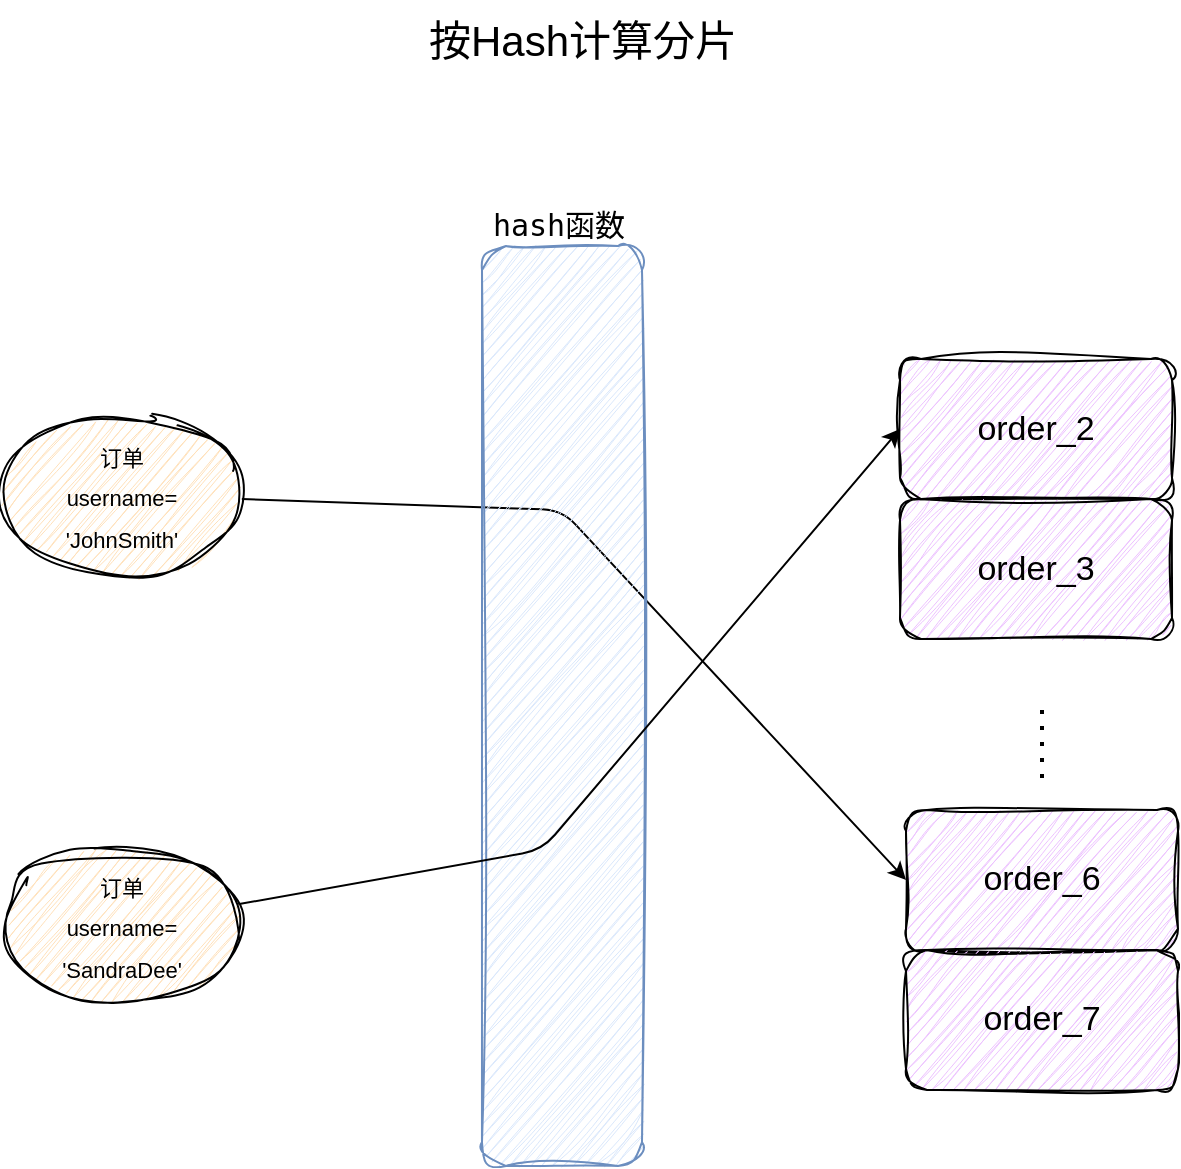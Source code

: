 <mxfile>
    <diagram id="v9TVZ-JC40ygtIh2hFDl" name="Page-1">
        <mxGraphModel dx="884" dy="1065" grid="1" gridSize="10" guides="1" tooltips="1" connect="1" arrows="1" fold="1" page="1" pageScale="1" pageWidth="827" pageHeight="1169" math="0" shadow="0">
            <root>
                <mxCell id="0"/>
                <mxCell id="1" parent="0"/>
                <mxCell id="2" value="&lt;span style=&quot;font-size: 17px;&quot;&gt;order_2&lt;/span&gt;" style="rounded=1;whiteSpace=wrap;html=1;fillStyle=hachure;fillColor=#EDC2FF;glass=0;shadow=0;sketch=1;curveFitting=1;jiggle=2;" parent="1" vertex="1">
                    <mxGeometry x="559" y="284.5" width="136" height="70" as="geometry"/>
                </mxCell>
                <mxCell id="4" value="&lt;font style=&quot;font-size: 17px;&quot;&gt;order_3&lt;/font&gt;" style="rounded=1;whiteSpace=wrap;html=1;fillStyle=hachure;fillColor=#EDC2FF;glass=0;shadow=0;sketch=1;curveFitting=1;jiggle=2;" parent="1" vertex="1">
                    <mxGeometry x="559" y="354.5" width="136" height="70" as="geometry"/>
                </mxCell>
                <mxCell id="5" value="&lt;font style=&quot;font-size: 17px;&quot;&gt;order_6&lt;/font&gt;" style="rounded=1;whiteSpace=wrap;html=1;fillStyle=hachure;fillColor=#EDC2FF;glass=0;shadow=0;sketch=1;curveFitting=1;jiggle=2;" parent="1" vertex="1">
                    <mxGeometry x="562" y="510" width="136" height="70" as="geometry"/>
                </mxCell>
                <mxCell id="6" value="&lt;font style=&quot;font-size: 17px;&quot;&gt;order_7&lt;/font&gt;" style="rounded=1;whiteSpace=wrap;html=1;fillStyle=hachure;fillColor=#EDC2FF;glass=0;shadow=0;sketch=1;curveFitting=1;jiggle=2;" parent="1" vertex="1">
                    <mxGeometry x="562" y="580" width="136" height="70" as="geometry"/>
                </mxCell>
                <mxCell id="16" style="edgeStyle=none;hachureGap=4;html=1;fontFamily=Helvetica;fontSource=https%3A%2F%2Ffonts.googleapis.com%2Fcss%3Ffamily%3DArchitects%2BDaughter;fontSize=21;fontColor=default;entryX=0;entryY=0.5;entryDx=0;entryDy=0;" parent="1" source="7" target="5" edge="1">
                    <mxGeometry relative="1" as="geometry">
                        <Array as="points">
                            <mxPoint x="390" y="360"/>
                        </Array>
                    </mxGeometry>
                </mxCell>
                <mxCell id="7" value="&lt;font style=&quot;font-size: 11px;&quot;&gt;订单&lt;br&gt;username=&lt;br&gt;'JohnSmith'&lt;br&gt;&lt;/font&gt;" style="ellipse;whiteSpace=wrap;html=1;rounded=1;shadow=0;glass=0;fillStyle=hachure;strokeColor=default;fontFamily=Helvetica;fontSize=17;fontColor=default;fillColor=#FFE1BA;sketch=1;curveFitting=1;jiggle=2;" parent="1" vertex="1">
                    <mxGeometry x="110" y="312.5" width="120" height="80" as="geometry"/>
                </mxCell>
                <mxCell id="8" value="&lt;font style=&quot;font-size: 21px;&quot;&gt;按Hash计算分片&lt;/font&gt;" style="text;html=1;align=center;verticalAlign=middle;resizable=0;points=[];autosize=1;strokeColor=none;fillColor=none;fontSize=11;fontFamily=Helvetica;fontColor=default;hachureGap=4;fontSource=https%3A%2F%2Ffonts.googleapis.com%2Fcss%3Ffamily%3DArchitects%2BDaughter;rounded=1;sketch=1;curveFitting=1;jiggle=2;" parent="1" vertex="1">
                    <mxGeometry x="310" y="105" width="180" height="40" as="geometry"/>
                </mxCell>
                <mxCell id="19" value="" style="rounded=1;whiteSpace=wrap;html=1;hachureGap=4;fontFamily=Architects Daughter;fontSource=https%3A%2F%2Ffonts.googleapis.com%2Fcss%3Ffamily%3DArchitects%2BDaughter;fontSize=20;fillColor=#dae8fc;strokeColor=#6c8ebf;sketch=1;curveFitting=1;jiggle=2;" vertex="1" parent="1">
                    <mxGeometry x="350" y="228" width="80" height="460" as="geometry"/>
                </mxCell>
                <mxCell id="14" style="edgeStyle=none;hachureGap=4;html=1;fontFamily=Helvetica;fontSource=https%3A%2F%2Ffonts.googleapis.com%2Fcss%3Ffamily%3DArchitects%2BDaughter;fontSize=21;fontColor=default;entryX=0;entryY=0.5;entryDx=0;entryDy=0;" parent="1" source="13" target="2" edge="1">
                    <mxGeometry relative="1" as="geometry">
                        <Array as="points">
                            <mxPoint x="380" y="530"/>
                        </Array>
                    </mxGeometry>
                </mxCell>
                <mxCell id="13" value="&lt;font style=&quot;font-size: 11px;&quot;&gt;订单&lt;br&gt;username=&lt;br&gt;'SandraDee'&lt;br&gt;&lt;/font&gt;" style="ellipse;whiteSpace=wrap;html=1;rounded=1;shadow=0;glass=0;fillStyle=hachure;strokeColor=default;fontFamily=Helvetica;fontSize=17;fontColor=default;fillColor=#FFE1BA;sketch=1;curveFitting=1;jiggle=2;" parent="1" vertex="1">
                    <mxGeometry x="110" y="527.5" width="120" height="80" as="geometry"/>
                </mxCell>
                <mxCell id="20" value="&lt;pre&gt;&lt;font style=&quot;font-size: 15px;&quot;&gt;hash函数&lt;/font&gt;&lt;/pre&gt;" style="text;html=1;align=center;verticalAlign=middle;resizable=0;points=[];autosize=1;strokeColor=none;fillColor=none;fontSize=20;fontFamily=Architects Daughter;hachureGap=4;fontSource=https%3A%2F%2Ffonts.googleapis.com%2Fcss%3Ffamily%3DArchitects%2BDaughter;rounded=1;sketch=1;curveFitting=1;jiggle=2;" vertex="1" parent="1">
                    <mxGeometry x="343" y="175" width="90" height="80" as="geometry"/>
                </mxCell>
                <mxCell id="21" value="&lt;font style=&quot;&quot;&gt;&lt;b style=&quot;&quot;&gt;&lt;br&gt;&lt;/b&gt;&lt;/font&gt;" style="text;html=1;align=center;verticalAlign=middle;resizable=0;points=[];autosize=1;strokeColor=none;fillColor=none;fontSize=15;fontFamily=Architects Daughter;hachureGap=4;fontSource=https%3A%2F%2Ffonts.googleapis.com%2Fcss%3Ffamily%3DArchitects%2BDaughter;rounded=1;sketch=1;curveFitting=1;jiggle=2;" vertex="1" parent="1">
                    <mxGeometry x="620" y="435" width="20" height="30" as="geometry"/>
                </mxCell>
                <mxCell id="22" value="" style="endArrow=none;dashed=1;html=1;dashPattern=1 3;strokeWidth=2;hachureGap=4;fontFamily=Architects Daughter;fontSource=https%3A%2F%2Ffonts.googleapis.com%2Fcss%3Ffamily%3DArchitects%2BDaughter;fontSize=16;" edge="1" parent="1">
                    <mxGeometry width="50" height="50" relative="1" as="geometry">
                        <mxPoint x="630" y="494" as="sourcePoint"/>
                        <mxPoint x="630" y="454" as="targetPoint"/>
                    </mxGeometry>
                </mxCell>
            </root>
        </mxGraphModel>
    </diagram>
</mxfile>
